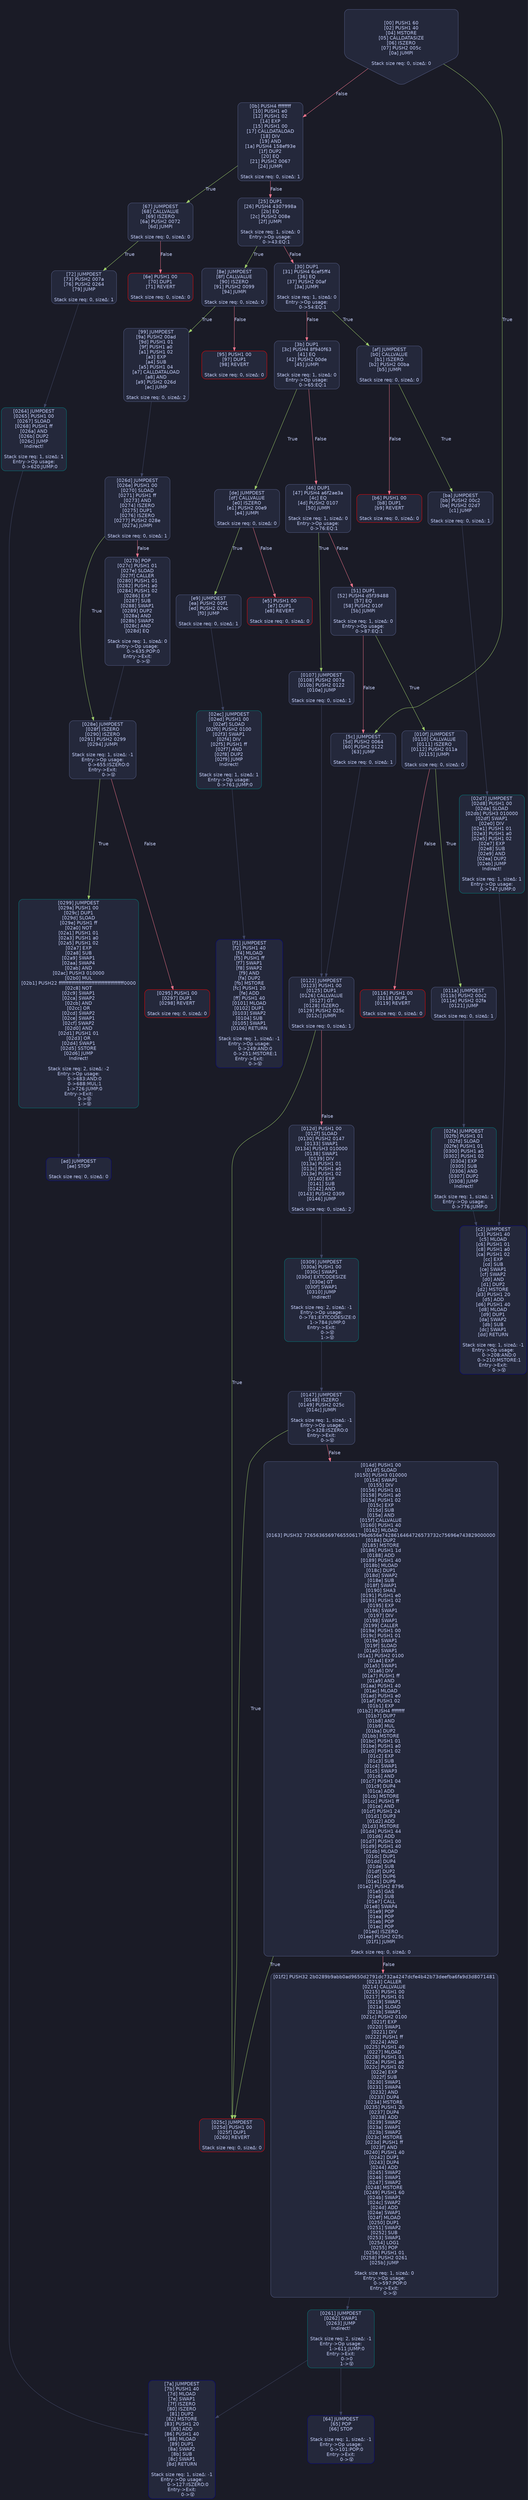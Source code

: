 digraph G {
    node [shape=box, style="filled, rounded", color="#565f89", fontcolor="#c0caf5", fontname="Helvetica", fillcolor="#24283b"];
    edge [color="#414868", fontcolor="#c0caf5", fontname="Helvetica"];
    bgcolor="#1a1b26";
    0 [ label = "[00] PUSH1 60
[02] PUSH1 40
[04] MSTORE
[05] CALLDATASIZE
[06] ISZERO
[07] PUSH2 005c
[0a] JUMPI

Stack size req: 0, sizeΔ: 0
" shape = invhouse]
    1 [ label = "[0b] PUSH4 ffffffff
[10] PUSH1 e0
[12] PUSH1 02
[14] EXP
[15] PUSH1 00
[17] CALLDATALOAD
[18] DIV
[19] AND
[1a] PUSH4 158ef93e
[1f] DUP2
[20] EQ
[21] PUSH2 0067
[24] JUMPI

Stack size req: 0, sizeΔ: 1
"]
    2 [ label = "[25] DUP1
[26] PUSH4 4307998a
[2b] EQ
[2c] PUSH2 008e
[2f] JUMPI

Stack size req: 1, sizeΔ: 0
Entry->Op usage:
	0->43:EQ:1
"]
    3 [ label = "[30] DUP1
[31] PUSH4 6cef5ff4
[36] EQ
[37] PUSH2 00af
[3a] JUMPI

Stack size req: 1, sizeΔ: 0
Entry->Op usage:
	0->54:EQ:1
"]
    4 [ label = "[3b] DUP1
[3c] PUSH4 8f940f63
[41] EQ
[42] PUSH2 00de
[45] JUMPI

Stack size req: 1, sizeΔ: 0
Entry->Op usage:
	0->65:EQ:1
"]
    5 [ label = "[46] DUP1
[47] PUSH4 a6f2ae3a
[4c] EQ
[4d] PUSH2 0107
[50] JUMPI

Stack size req: 1, sizeΔ: 0
Entry->Op usage:
	0->76:EQ:1
"]
    6 [ label = "[51] DUP1
[52] PUSH4 d5f39488
[57] EQ
[58] PUSH2 010f
[5b] JUMPI

Stack size req: 1, sizeΔ: 0
Entry->Op usage:
	0->87:EQ:1
"]
    7 [ label = "[5c] JUMPDEST
[5d] PUSH2 0064
[60] PUSH2 0122
[63] JUMP

Stack size req: 0, sizeΔ: 1
"]
    8 [ label = "[64] JUMPDEST
[65] POP
[66] STOP

Stack size req: 1, sizeΔ: -1
Entry->Op usage:
	0->101:POP:0
Entry->Exit:
	0->😵
" color = "darkblue"]
    9 [ label = "[67] JUMPDEST
[68] CALLVALUE
[69] ISZERO
[6a] PUSH2 0072
[6d] JUMPI

Stack size req: 0, sizeΔ: 0
"]
    10 [ label = "[6e] PUSH1 00
[70] DUP1
[71] REVERT

Stack size req: 0, sizeΔ: 0
" color = "red"]
    11 [ label = "[72] JUMPDEST
[73] PUSH2 007a
[76] PUSH2 0264
[79] JUMP

Stack size req: 0, sizeΔ: 1
"]
    12 [ label = "[7a] JUMPDEST
[7b] PUSH1 40
[7d] MLOAD
[7e] SWAP1
[7f] ISZERO
[80] ISZERO
[81] DUP2
[82] MSTORE
[83] PUSH1 20
[85] ADD
[86] PUSH1 40
[88] MLOAD
[89] DUP1
[8a] SWAP2
[8b] SUB
[8c] SWAP1
[8d] RETURN

Stack size req: 1, sizeΔ: -1
Entry->Op usage:
	0->127:ISZERO:0
Entry->Exit:
	0->😵
" color = "darkblue"]
    13 [ label = "[8e] JUMPDEST
[8f] CALLVALUE
[90] ISZERO
[91] PUSH2 0099
[94] JUMPI

Stack size req: 0, sizeΔ: 0
"]
    14 [ label = "[95] PUSH1 00
[97] DUP1
[98] REVERT

Stack size req: 0, sizeΔ: 0
" color = "red"]
    15 [ label = "[99] JUMPDEST
[9a] PUSH2 00ad
[9d] PUSH1 01
[9f] PUSH1 a0
[a1] PUSH1 02
[a3] EXP
[a4] SUB
[a5] PUSH1 04
[a7] CALLDATALOAD
[a8] AND
[a9] PUSH2 026d
[ac] JUMP

Stack size req: 0, sizeΔ: 2
"]
    16 [ label = "[ad] JUMPDEST
[ae] STOP

Stack size req: 0, sizeΔ: 0
" color = "darkblue"]
    17 [ label = "[af] JUMPDEST
[b0] CALLVALUE
[b1] ISZERO
[b2] PUSH2 00ba
[b5] JUMPI

Stack size req: 0, sizeΔ: 0
"]
    18 [ label = "[b6] PUSH1 00
[b8] DUP1
[b9] REVERT

Stack size req: 0, sizeΔ: 0
" color = "red"]
    19 [ label = "[ba] JUMPDEST
[bb] PUSH2 00c2
[be] PUSH2 02d7
[c1] JUMP

Stack size req: 0, sizeΔ: 1
"]
    20 [ label = "[c2] JUMPDEST
[c3] PUSH1 40
[c5] MLOAD
[c6] PUSH1 01
[c8] PUSH1 a0
[ca] PUSH1 02
[cc] EXP
[cd] SUB
[ce] SWAP1
[cf] SWAP2
[d0] AND
[d1] DUP2
[d2] MSTORE
[d3] PUSH1 20
[d5] ADD
[d6] PUSH1 40
[d8] MLOAD
[d9] DUP1
[da] SWAP2
[db] SUB
[dc] SWAP1
[dd] RETURN

Stack size req: 1, sizeΔ: -1
Entry->Op usage:
	0->208:AND:0
	0->210:MSTORE:1
Entry->Exit:
	0->😵
" color = "darkblue"]
    21 [ label = "[de] JUMPDEST
[df] CALLVALUE
[e0] ISZERO
[e1] PUSH2 00e9
[e4] JUMPI

Stack size req: 0, sizeΔ: 0
"]
    22 [ label = "[e5] PUSH1 00
[e7] DUP1
[e8] REVERT

Stack size req: 0, sizeΔ: 0
" color = "red"]
    23 [ label = "[e9] JUMPDEST
[ea] PUSH2 00f1
[ed] PUSH2 02ec
[f0] JUMP

Stack size req: 0, sizeΔ: 1
"]
    24 [ label = "[f1] JUMPDEST
[f2] PUSH1 40
[f4] MLOAD
[f5] PUSH1 ff
[f7] SWAP1
[f8] SWAP2
[f9] AND
[fa] DUP2
[fb] MSTORE
[fc] PUSH1 20
[fe] ADD
[ff] PUSH1 40
[0101] MLOAD
[0102] DUP1
[0103] SWAP2
[0104] SUB
[0105] SWAP1
[0106] RETURN

Stack size req: 1, sizeΔ: -1
Entry->Op usage:
	0->249:AND:0
	0->251:MSTORE:1
Entry->Exit:
	0->😵
" color = "darkblue"]
    25 [ label = "[0107] JUMPDEST
[0108] PUSH2 007a
[010b] PUSH2 0122
[010e] JUMP

Stack size req: 0, sizeΔ: 1
"]
    26 [ label = "[010f] JUMPDEST
[0110] CALLVALUE
[0111] ISZERO
[0112] PUSH2 011a
[0115] JUMPI

Stack size req: 0, sizeΔ: 0
"]
    27 [ label = "[0116] PUSH1 00
[0118] DUP1
[0119] REVERT

Stack size req: 0, sizeΔ: 0
" color = "red"]
    28 [ label = "[011a] JUMPDEST
[011b] PUSH2 00c2
[011e] PUSH2 02fa
[0121] JUMP

Stack size req: 0, sizeΔ: 1
"]
    29 [ label = "[0122] JUMPDEST
[0123] PUSH1 00
[0125] DUP1
[0126] CALLVALUE
[0127] GT
[0128] ISZERO
[0129] PUSH2 025c
[012c] JUMPI

Stack size req: 0, sizeΔ: 1
"]
    30 [ label = "[012d] PUSH1 00
[012f] SLOAD
[0130] PUSH2 0147
[0133] SWAP1
[0134] PUSH3 010000
[0138] SWAP1
[0139] DIV
[013a] PUSH1 01
[013c] PUSH1 a0
[013e] PUSH1 02
[0140] EXP
[0141] SUB
[0142] AND
[0143] PUSH2 0309
[0146] JUMP

Stack size req: 0, sizeΔ: 2
"]
    31 [ label = "[0147] JUMPDEST
[0148] ISZERO
[0149] PUSH2 025c
[014c] JUMPI

Stack size req: 1, sizeΔ: -1
Entry->Op usage:
	0->328:ISZERO:0
Entry->Exit:
	0->😵
"]
    32 [ label = "[014d] PUSH1 00
[014f] SLOAD
[0150] PUSH3 010000
[0154] SWAP1
[0155] DIV
[0156] PUSH1 01
[0158] PUSH1 a0
[015a] PUSH1 02
[015c] EXP
[015d] SUB
[015e] AND
[015f] CALLVALUE
[0160] PUSH1 40
[0162] MLOAD
[0163] PUSH32 726563656976655061796d656e7428616464726573732c75696e743829000000
[0184] DUP2
[0185] MSTORE
[0186] PUSH1 1d
[0188] ADD
[0189] PUSH1 40
[018b] MLOAD
[018c] DUP1
[018d] SWAP2
[018e] SUB
[018f] SWAP1
[0190] SHA3
[0191] PUSH1 e0
[0193] PUSH1 02
[0195] EXP
[0196] SWAP1
[0197] DIV
[0198] SWAP1
[0199] CALLER
[019a] PUSH1 00
[019c] PUSH1 01
[019e] SWAP1
[019f] SLOAD
[01a0] SWAP1
[01a1] PUSH2 0100
[01a4] EXP
[01a5] SWAP1
[01a6] DIV
[01a7] PUSH1 ff
[01a9] AND
[01aa] PUSH1 40
[01ac] MLOAD
[01ad] PUSH1 e0
[01af] PUSH1 02
[01b1] EXP
[01b2] PUSH4 ffffffff
[01b7] DUP7
[01b8] AND
[01b9] MUL
[01ba] DUP2
[01bb] MSTORE
[01bc] PUSH1 01
[01be] PUSH1 a0
[01c0] PUSH1 02
[01c2] EXP
[01c3] SUB
[01c4] SWAP1
[01c5] SWAP3
[01c6] AND
[01c7] PUSH1 04
[01c9] DUP4
[01ca] ADD
[01cb] MSTORE
[01cc] PUSH1 ff
[01ce] AND
[01cf] PUSH1 24
[01d1] DUP3
[01d2] ADD
[01d3] MSTORE
[01d4] PUSH1 44
[01d6] ADD
[01d7] PUSH1 00
[01d9] PUSH1 40
[01db] MLOAD
[01dc] DUP1
[01dd] DUP4
[01de] SUB
[01df] DUP2
[01e0] DUP6
[01e1] DUP9
[01e2] PUSH2 8796
[01e5] GAS
[01e6] SUB
[01e7] CALL
[01e8] SWAP4
[01e9] POP
[01ea] POP
[01eb] POP
[01ec] POP
[01ed] ISZERO
[01ee] PUSH2 025c
[01f1] JUMPI

Stack size req: 0, sizeΔ: 0
"]
    33 [ label = "[01f2] PUSH32 2b0289b9abb0ad9650d2791dc732a4247dcfe4b42b73deefba6fa9d3d8071481
[0213] CALLER
[0214] CALLVALUE
[0215] PUSH1 00
[0217] PUSH1 01
[0219] SWAP1
[021a] SLOAD
[021b] SWAP1
[021c] PUSH2 0100
[021f] EXP
[0220] SWAP1
[0221] DIV
[0222] PUSH1 ff
[0224] AND
[0225] PUSH1 40
[0227] MLOAD
[0228] PUSH1 01
[022a] PUSH1 a0
[022c] PUSH1 02
[022e] EXP
[022f] SUB
[0230] SWAP1
[0231] SWAP4
[0232] AND
[0233] DUP4
[0234] MSTORE
[0235] PUSH1 20
[0237] DUP4
[0238] ADD
[0239] SWAP2
[023a] SWAP1
[023b] SWAP2
[023c] MSTORE
[023d] PUSH1 ff
[023f] AND
[0240] PUSH1 40
[0242] DUP1
[0243] DUP4
[0244] ADD
[0245] SWAP2
[0246] SWAP1
[0247] SWAP2
[0248] MSTORE
[0249] PUSH1 60
[024b] SWAP1
[024c] SWAP2
[024d] ADD
[024e] SWAP1
[024f] MLOAD
[0250] DUP1
[0251] SWAP2
[0252] SUB
[0253] SWAP1
[0254] LOG1
[0255] POP
[0256] PUSH1 01
[0258] PUSH2 0261
[025b] JUMP

Stack size req: 1, sizeΔ: 0
Entry->Op usage:
	0->597:POP:0
Entry->Exit:
	0->😵
"]
    34 [ label = "[025c] JUMPDEST
[025d] PUSH1 00
[025f] DUP1
[0260] REVERT

Stack size req: 0, sizeΔ: 0
" color = "red"]
    35 [ label = "[0261] JUMPDEST
[0262] SWAP1
[0263] JUMP
Indirect!

Stack size req: 2, sizeΔ: -1
Entry->Op usage:
	1->611:JUMP:0
Entry->Exit:
	0->0
	1->😵
" color = "teal"]
    36 [ label = "[0264] JUMPDEST
[0265] PUSH1 00
[0267] SLOAD
[0268] PUSH1 ff
[026a] AND
[026b] DUP2
[026c] JUMP
Indirect!

Stack size req: 1, sizeΔ: 1
Entry->Op usage:
	0->620:JUMP:0
" color = "teal"]
    37 [ label = "[026d] JUMPDEST
[026e] PUSH1 00
[0270] SLOAD
[0271] PUSH1 ff
[0273] AND
[0274] ISZERO
[0275] DUP1
[0276] ISZERO
[0277] PUSH2 028e
[027a] JUMPI

Stack size req: 0, sizeΔ: 1
"]
    38 [ label = "[027b] POP
[027c] PUSH1 01
[027e] SLOAD
[027f] CALLER
[0280] PUSH1 01
[0282] PUSH1 a0
[0284] PUSH1 02
[0286] EXP
[0287] SUB
[0288] SWAP1
[0289] DUP2
[028a] AND
[028b] SWAP2
[028c] AND
[028d] EQ

Stack size req: 1, sizeΔ: 0
Entry->Op usage:
	0->635:POP:0
Entry->Exit:
	0->😵
"]
    39 [ label = "[028e] JUMPDEST
[028f] ISZERO
[0290] ISZERO
[0291] PUSH2 0299
[0294] JUMPI

Stack size req: 1, sizeΔ: -1
Entry->Op usage:
	0->655:ISZERO:0
Entry->Exit:
	0->😵
"]
    40 [ label = "[0295] PUSH1 00
[0297] DUP1
[0298] REVERT

Stack size req: 0, sizeΔ: 0
" color = "red"]
    41 [ label = "[0299] JUMPDEST
[029a] PUSH1 00
[029c] DUP1
[029d] SLOAD
[029e] PUSH1 ff
[02a0] NOT
[02a1] PUSH1 01
[02a3] PUSH1 a0
[02a5] PUSH1 02
[02a7] EXP
[02a8] SUB
[02a9] SWAP1
[02aa] SWAP4
[02ab] AND
[02ac] PUSH3 010000
[02b0] MUL
[02b1] PUSH22 ffffffffffffffffffffffffffffffffffffffff0000
[02c8] NOT
[02c9] SWAP1
[02ca] SWAP2
[02cb] AND
[02cc] OR
[02cd] SWAP2
[02ce] SWAP1
[02cf] SWAP2
[02d0] AND
[02d1] PUSH1 01
[02d3] OR
[02d4] SWAP1
[02d5] SSTORE
[02d6] JUMP
Indirect!

Stack size req: 2, sizeΔ: -2
Entry->Op usage:
	0->683:AND:0
	0->688:MUL:1
	1->726:JUMP:0
Entry->Exit:
	0->😵
	1->😵
" color = "teal"]
    42 [ label = "[02d7] JUMPDEST
[02d8] PUSH1 00
[02da] SLOAD
[02db] PUSH3 010000
[02df] SWAP1
[02e0] DIV
[02e1] PUSH1 01
[02e3] PUSH1 a0
[02e5] PUSH1 02
[02e7] EXP
[02e8] SUB
[02e9] AND
[02ea] DUP2
[02eb] JUMP
Indirect!

Stack size req: 1, sizeΔ: 1
Entry->Op usage:
	0->747:JUMP:0
" color = "teal"]
    43 [ label = "[02ec] JUMPDEST
[02ed] PUSH1 00
[02ef] SLOAD
[02f0] PUSH2 0100
[02f3] SWAP1
[02f4] DIV
[02f5] PUSH1 ff
[02f7] AND
[02f8] DUP2
[02f9] JUMP
Indirect!

Stack size req: 1, sizeΔ: 1
Entry->Op usage:
	0->761:JUMP:0
" color = "teal"]
    44 [ label = "[02fa] JUMPDEST
[02fb] PUSH1 01
[02fd] SLOAD
[02fe] PUSH1 01
[0300] PUSH1 a0
[0302] PUSH1 02
[0304] EXP
[0305] SUB
[0306] AND
[0307] DUP2
[0308] JUMP
Indirect!

Stack size req: 1, sizeΔ: 1
Entry->Op usage:
	0->776:JUMP:0
" color = "teal"]
    45 [ label = "[0309] JUMPDEST
[030a] PUSH1 00
[030c] SWAP1
[030d] EXTCODESIZE
[030e] GT
[030f] SWAP1
[0310] JUMP
Indirect!

Stack size req: 2, sizeΔ: -1
Entry->Op usage:
	0->781:EXTCODESIZE:0
	1->784:JUMP:0
Entry->Exit:
	0->😵
	1->😵
" color = "teal"]
    0 -> 1 [ label = "False" color = "#f7768e"]
    0 -> 7 [ label = "True" color = "#9ece6a"]
    1 -> 2 [ label = "False" color = "#f7768e"]
    1 -> 9 [ label = "True" color = "#9ece6a"]
    2 -> 3 [ label = "False" color = "#f7768e"]
    2 -> 13 [ label = "True" color = "#9ece6a"]
    3 -> 4 [ label = "False" color = "#f7768e"]
    3 -> 17 [ label = "True" color = "#9ece6a"]
    4 -> 5 [ label = "False" color = "#f7768e"]
    4 -> 21 [ label = "True" color = "#9ece6a"]
    5 -> 6 [ label = "False" color = "#f7768e"]
    5 -> 25 [ label = "True" color = "#9ece6a"]
    6 -> 7 [ label = "False" color = "#f7768e"]
    6 -> 26 [ label = "True" color = "#9ece6a"]
    7 -> 29 [ ]
    9 -> 10 [ label = "False" color = "#f7768e"]
    9 -> 11 [ label = "True" color = "#9ece6a"]
    11 -> 36 [ ]
    13 -> 14 [ label = "False" color = "#f7768e"]
    13 -> 15 [ label = "True" color = "#9ece6a"]
    15 -> 37 [ ]
    17 -> 18 [ label = "False" color = "#f7768e"]
    17 -> 19 [ label = "True" color = "#9ece6a"]
    19 -> 42 [ ]
    21 -> 22 [ label = "False" color = "#f7768e"]
    21 -> 23 [ label = "True" color = "#9ece6a"]
    23 -> 43 [ ]
    25 -> 29 [ ]
    26 -> 27 [ label = "False" color = "#f7768e"]
    26 -> 28 [ label = "True" color = "#9ece6a"]
    28 -> 44 [ ]
    29 -> 30 [ label = "False" color = "#f7768e"]
    29 -> 34 [ label = "True" color = "#9ece6a"]
    30 -> 45 [ ]
    31 -> 32 [ label = "False" color = "#f7768e"]
    31 -> 34 [ label = "True" color = "#9ece6a"]
    32 -> 33 [ label = "False" color = "#f7768e"]
    32 -> 34 [ label = "True" color = "#9ece6a"]
    33 -> 35 [ ]
    37 -> 38 [ label = "False" color = "#f7768e"]
    37 -> 39 [ label = "True" color = "#9ece6a"]
    38 -> 39 [ ]
    39 -> 40 [ label = "False" color = "#f7768e"]
    39 -> 41 [ label = "True" color = "#9ece6a"]
    45 -> 31 [ ]
    35 -> 8 [ ]
    36 -> 12 [ ]
    41 -> 16 [ ]
    42 -> 20 [ ]
    43 -> 24 [ ]
    35 -> 12 [ ]
    44 -> 20 [ ]

}
